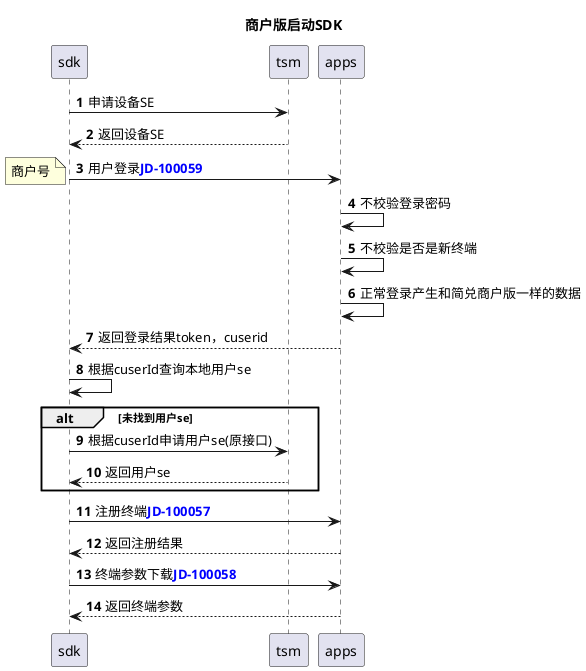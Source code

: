 @startuml
title:商户版启动SDK
autonumber
sdk->tsm:申请设备SE
tsm-->sdk:返回设备SE
sdk->apps:用户登录<font color=blue><b>JD-100059</font>
note left:商户号
apps->apps:不校验登录密码
apps->apps:不校验是否是新终端
apps->apps:正常登录产生和简兑商户版一样的数据
apps-->sdk:返回登录结果token，cuserid
sdk->sdk:根据cuserId查询本地用户se
alt 未找到用户se
sdk->tsm:根据cuserId申请用户se(原接口)
tsm-->sdk:返回用户se
end
sdk->apps:注册终端<font color=blue><b>JD-100057</font>
apps-->sdk:返回注册结果
sdk->apps:终端参数下载<font color=blue><b>JD-100058</font>
apps-->sdk:返回终端参数
@enduml